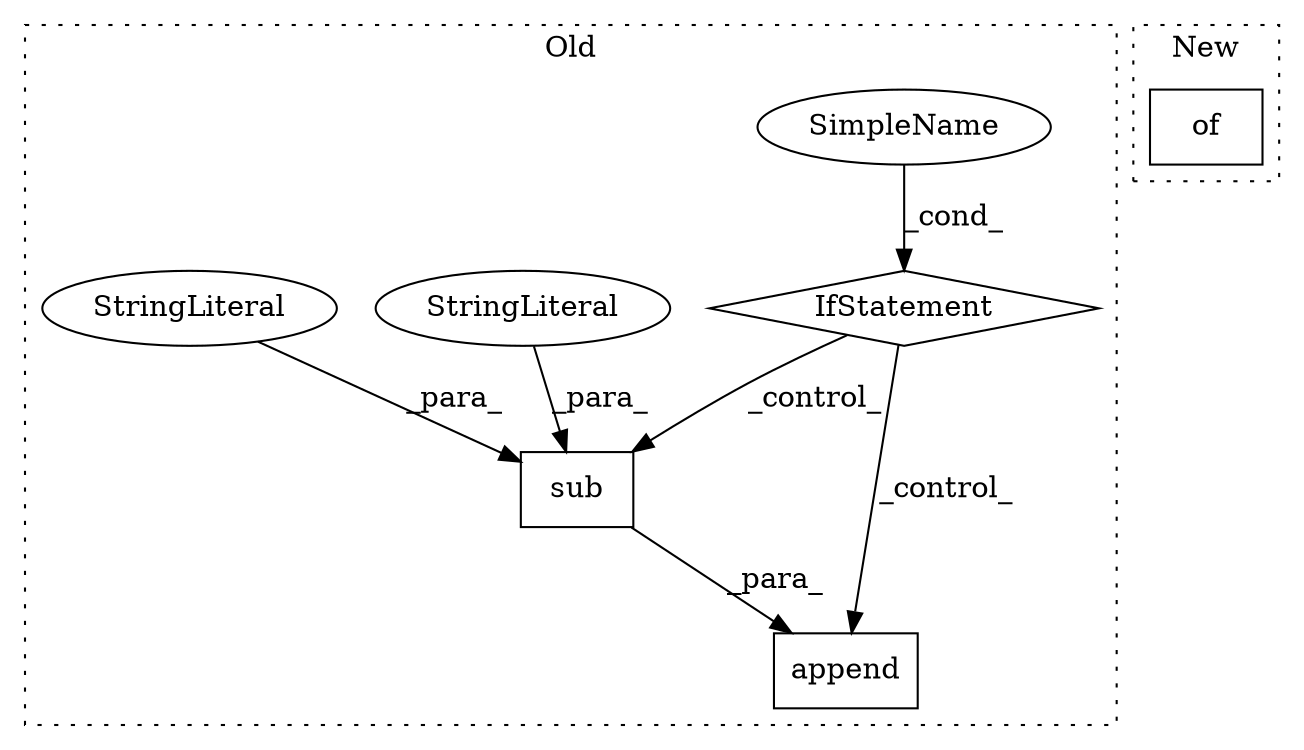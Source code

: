 digraph G {
subgraph cluster0 {
1 [label="sub" a="32" s="426,444" l="4,1" shape="box"];
3 [label="StringLiteral" a="45" s="437" l="2" shape="ellipse"];
4 [label="SimpleName" a="42" s="" l="" shape="ellipse"];
5 [label="append" a="32" s="464,478" l="7,1" shape="box"];
6 [label="IfStatement" a="25" s="346,403" l="4,2" shape="diamond"];
7 [label="StringLiteral" a="45" s="430" l="6" shape="ellipse"];
label = "Old";
style="dotted";
}
subgraph cluster1 {
2 [label="of" a="32" s="115" l="4" shape="box"];
label = "New";
style="dotted";
}
1 -> 5 [label="_para_"];
3 -> 1 [label="_para_"];
4 -> 6 [label="_cond_"];
6 -> 5 [label="_control_"];
6 -> 1 [label="_control_"];
7 -> 1 [label="_para_"];
}